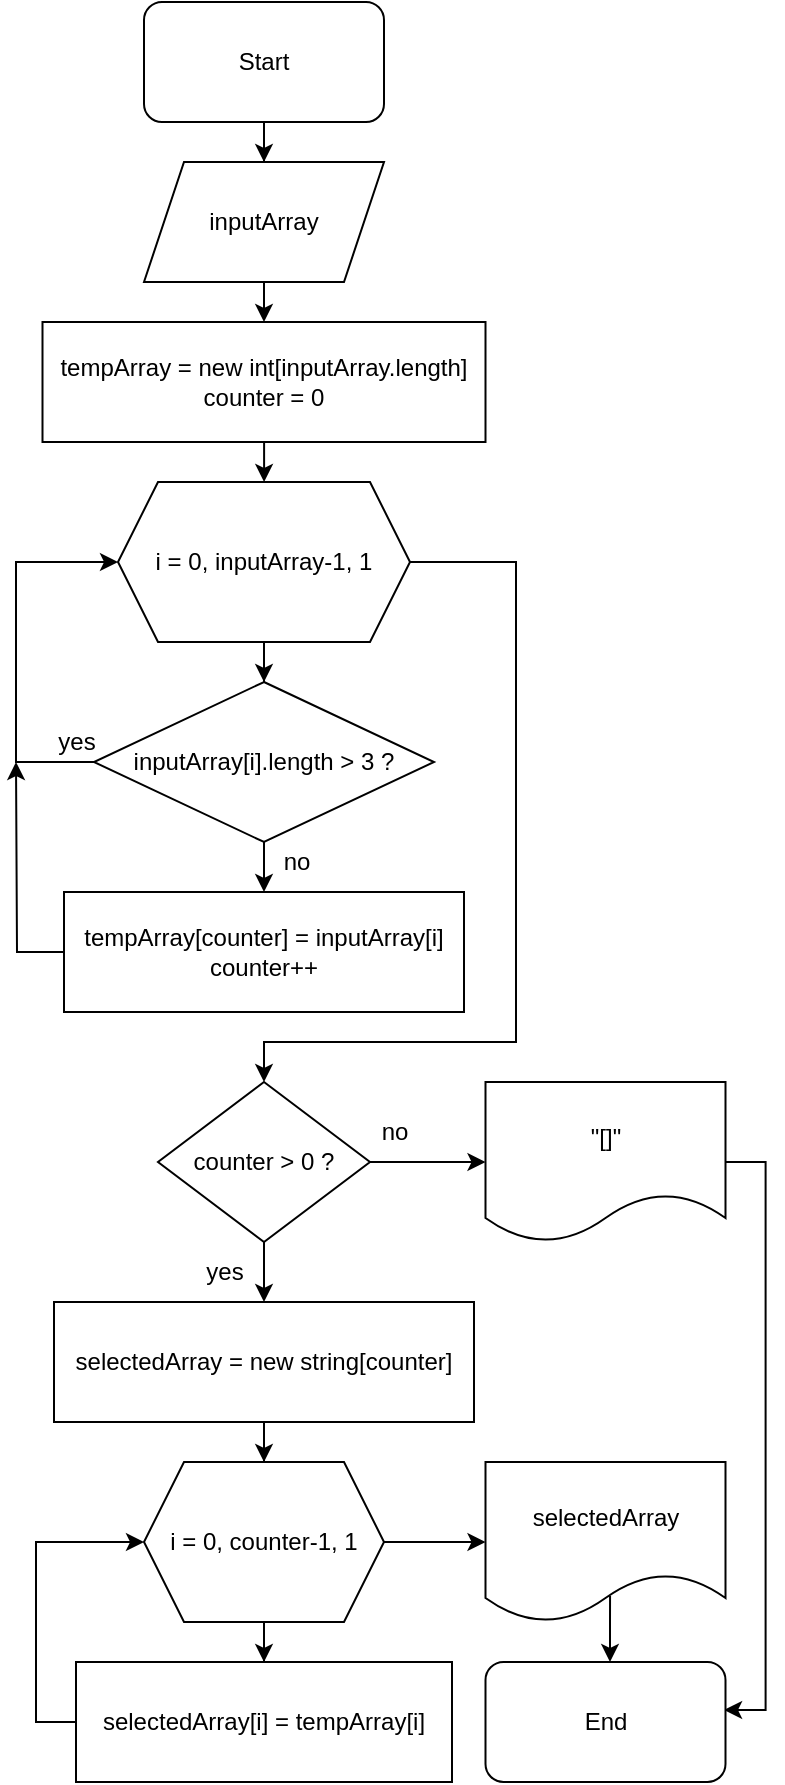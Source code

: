 <mxfile version="20.6.2" type="device"><diagram id="x8MKZ7QlzTcojn-eiRVk" name="Страница 1"><mxGraphModel dx="852" dy="514" grid="1" gridSize="10" guides="1" tooltips="1" connect="1" arrows="1" fold="1" page="1" pageScale="1" pageWidth="827" pageHeight="1169" math="0" shadow="0"><root><mxCell id="0"/><mxCell id="1" parent="0"/><mxCell id="6sWcLoKYaLgEkdYLtFdq-6" value="" style="edgeStyle=orthogonalEdgeStyle;rounded=0;orthogonalLoop=1;jettySize=auto;html=1;" edge="1" parent="1" source="6sWcLoKYaLgEkdYLtFdq-1" target="6sWcLoKYaLgEkdYLtFdq-5"><mxGeometry relative="1" as="geometry"/></mxCell><mxCell id="6sWcLoKYaLgEkdYLtFdq-1" value="Start" style="rounded=1;whiteSpace=wrap;html=1;" vertex="1" parent="1"><mxGeometry x="354" y="10" width="120" height="60" as="geometry"/></mxCell><mxCell id="6sWcLoKYaLgEkdYLtFdq-8" value="" style="edgeStyle=orthogonalEdgeStyle;rounded=0;orthogonalLoop=1;jettySize=auto;html=1;" edge="1" parent="1" source="6sWcLoKYaLgEkdYLtFdq-5" target="6sWcLoKYaLgEkdYLtFdq-7"><mxGeometry relative="1" as="geometry"/></mxCell><mxCell id="6sWcLoKYaLgEkdYLtFdq-5" value="inputArray" style="shape=parallelogram;perimeter=parallelogramPerimeter;whiteSpace=wrap;html=1;fixedSize=1;" vertex="1" parent="1"><mxGeometry x="354" y="90" width="120" height="60" as="geometry"/></mxCell><mxCell id="6sWcLoKYaLgEkdYLtFdq-10" value="" style="edgeStyle=orthogonalEdgeStyle;rounded=0;orthogonalLoop=1;jettySize=auto;html=1;" edge="1" parent="1" source="6sWcLoKYaLgEkdYLtFdq-7" target="6sWcLoKYaLgEkdYLtFdq-9"><mxGeometry relative="1" as="geometry"/></mxCell><mxCell id="6sWcLoKYaLgEkdYLtFdq-7" value="tempArray = new int[inputArray.length]&lt;br&gt;counter = 0" style="rounded=0;whiteSpace=wrap;html=1;" vertex="1" parent="1"><mxGeometry x="303.25" y="170" width="221.5" height="60" as="geometry"/></mxCell><mxCell id="6sWcLoKYaLgEkdYLtFdq-12" value="" style="edgeStyle=orthogonalEdgeStyle;rounded=0;orthogonalLoop=1;jettySize=auto;html=1;" edge="1" parent="1" source="6sWcLoKYaLgEkdYLtFdq-9" target="6sWcLoKYaLgEkdYLtFdq-11"><mxGeometry relative="1" as="geometry"/></mxCell><mxCell id="6sWcLoKYaLgEkdYLtFdq-24" style="edgeStyle=orthogonalEdgeStyle;rounded=0;orthogonalLoop=1;jettySize=auto;html=1;exitX=1;exitY=0.5;exitDx=0;exitDy=0;" edge="1" parent="1" source="6sWcLoKYaLgEkdYLtFdq-9" target="6sWcLoKYaLgEkdYLtFdq-23"><mxGeometry relative="1" as="geometry"><Array as="points"><mxPoint x="540" y="290"/><mxPoint x="540" y="530"/><mxPoint x="414" y="530"/></Array></mxGeometry></mxCell><mxCell id="6sWcLoKYaLgEkdYLtFdq-9" value="i = 0, inputArray-1, 1" style="shape=hexagon;perimeter=hexagonPerimeter2;whiteSpace=wrap;html=1;fixedSize=1;" vertex="1" parent="1"><mxGeometry x="341" y="250" width="146" height="80" as="geometry"/></mxCell><mxCell id="6sWcLoKYaLgEkdYLtFdq-13" style="edgeStyle=orthogonalEdgeStyle;rounded=0;orthogonalLoop=1;jettySize=auto;html=1;exitX=0;exitY=0.5;exitDx=0;exitDy=0;entryX=0;entryY=0.5;entryDx=0;entryDy=0;" edge="1" parent="1" source="6sWcLoKYaLgEkdYLtFdq-11" target="6sWcLoKYaLgEkdYLtFdq-9"><mxGeometry relative="1" as="geometry"><Array as="points"><mxPoint x="290" y="390"/><mxPoint x="290" y="290"/></Array></mxGeometry></mxCell><mxCell id="6sWcLoKYaLgEkdYLtFdq-16" value="" style="edgeStyle=orthogonalEdgeStyle;rounded=0;orthogonalLoop=1;jettySize=auto;html=1;" edge="1" parent="1" source="6sWcLoKYaLgEkdYLtFdq-11" target="6sWcLoKYaLgEkdYLtFdq-15"><mxGeometry relative="1" as="geometry"/></mxCell><mxCell id="6sWcLoKYaLgEkdYLtFdq-11" value="inputArray[i].length &amp;gt; 3 ?" style="rhombus;whiteSpace=wrap;html=1;" vertex="1" parent="1"><mxGeometry x="329" y="350" width="170" height="80" as="geometry"/></mxCell><mxCell id="6sWcLoKYaLgEkdYLtFdq-14" value="yes" style="text;html=1;align=center;verticalAlign=middle;resizable=0;points=[];autosize=1;strokeColor=none;fillColor=none;" vertex="1" parent="1"><mxGeometry x="300" y="365" width="40" height="30" as="geometry"/></mxCell><mxCell id="6sWcLoKYaLgEkdYLtFdq-20" style="edgeStyle=orthogonalEdgeStyle;rounded=0;orthogonalLoop=1;jettySize=auto;html=1;exitX=0;exitY=0.5;exitDx=0;exitDy=0;" edge="1" parent="1" source="6sWcLoKYaLgEkdYLtFdq-15"><mxGeometry relative="1" as="geometry"><mxPoint x="290" y="390" as="targetPoint"/></mxGeometry></mxCell><mxCell id="6sWcLoKYaLgEkdYLtFdq-15" value="tempArray[counter] = inputArray[i]&lt;br&gt;counter++" style="rounded=0;whiteSpace=wrap;html=1;" vertex="1" parent="1"><mxGeometry x="314" y="455" width="200" height="60" as="geometry"/></mxCell><mxCell id="6sWcLoKYaLgEkdYLtFdq-17" value="no" style="text;html=1;align=center;verticalAlign=middle;resizable=0;points=[];autosize=1;strokeColor=none;fillColor=none;" vertex="1" parent="1"><mxGeometry x="410" y="425" width="40" height="30" as="geometry"/></mxCell><mxCell id="6sWcLoKYaLgEkdYLtFdq-36" value="" style="edgeStyle=orthogonalEdgeStyle;rounded=0;orthogonalLoop=1;jettySize=auto;html=1;" edge="1" parent="1" source="6sWcLoKYaLgEkdYLtFdq-23" target="6sWcLoKYaLgEkdYLtFdq-34"><mxGeometry relative="1" as="geometry"/></mxCell><mxCell id="6sWcLoKYaLgEkdYLtFdq-39" value="" style="edgeStyle=orthogonalEdgeStyle;rounded=0;orthogonalLoop=1;jettySize=auto;html=1;" edge="1" parent="1" source="6sWcLoKYaLgEkdYLtFdq-23" target="6sWcLoKYaLgEkdYLtFdq-38"><mxGeometry relative="1" as="geometry"/></mxCell><mxCell id="6sWcLoKYaLgEkdYLtFdq-23" value="counter &amp;gt; 0 ?" style="rhombus;whiteSpace=wrap;html=1;" vertex="1" parent="1"><mxGeometry x="361" y="550" width="106" height="80" as="geometry"/></mxCell><mxCell id="6sWcLoKYaLgEkdYLtFdq-42" value="" style="edgeStyle=orthogonalEdgeStyle;rounded=0;orthogonalLoop=1;jettySize=auto;html=1;" edge="1" parent="1" source="6sWcLoKYaLgEkdYLtFdq-34" target="6sWcLoKYaLgEkdYLtFdq-41"><mxGeometry relative="1" as="geometry"/></mxCell><mxCell id="6sWcLoKYaLgEkdYLtFdq-34" value="selectedArray = new string[counter]" style="rounded=0;whiteSpace=wrap;html=1;" vertex="1" parent="1"><mxGeometry x="309" y="660" width="210" height="60" as="geometry"/></mxCell><mxCell id="6sWcLoKYaLgEkdYLtFdq-37" value="yes" style="text;html=1;align=center;verticalAlign=middle;resizable=0;points=[];autosize=1;strokeColor=none;fillColor=none;" vertex="1" parent="1"><mxGeometry x="374" y="630" width="40" height="30" as="geometry"/></mxCell><mxCell id="6sWcLoKYaLgEkdYLtFdq-50" style="edgeStyle=orthogonalEdgeStyle;rounded=0;orthogonalLoop=1;jettySize=auto;html=1;exitX=1;exitY=0.5;exitDx=0;exitDy=0;entryX=0.994;entryY=0.4;entryDx=0;entryDy=0;entryPerimeter=0;" edge="1" parent="1" source="6sWcLoKYaLgEkdYLtFdq-38" target="6sWcLoKYaLgEkdYLtFdq-48"><mxGeometry relative="1" as="geometry"/></mxCell><mxCell id="6sWcLoKYaLgEkdYLtFdq-38" value="&quot;[]&quot;" style="shape=document;whiteSpace=wrap;html=1;boundedLbl=1;" vertex="1" parent="1"><mxGeometry x="524.75" y="550" width="120" height="80" as="geometry"/></mxCell><mxCell id="6sWcLoKYaLgEkdYLtFdq-40" value="no" style="text;html=1;align=center;verticalAlign=middle;resizable=0;points=[];autosize=1;strokeColor=none;fillColor=none;" vertex="1" parent="1"><mxGeometry x="459" y="560" width="40" height="30" as="geometry"/></mxCell><mxCell id="6sWcLoKYaLgEkdYLtFdq-44" value="" style="edgeStyle=orthogonalEdgeStyle;rounded=0;orthogonalLoop=1;jettySize=auto;html=1;" edge="1" parent="1" source="6sWcLoKYaLgEkdYLtFdq-41" target="6sWcLoKYaLgEkdYLtFdq-43"><mxGeometry relative="1" as="geometry"/></mxCell><mxCell id="6sWcLoKYaLgEkdYLtFdq-47" value="" style="edgeStyle=orthogonalEdgeStyle;rounded=0;orthogonalLoop=1;jettySize=auto;html=1;" edge="1" parent="1" source="6sWcLoKYaLgEkdYLtFdq-41" target="6sWcLoKYaLgEkdYLtFdq-46"><mxGeometry relative="1" as="geometry"/></mxCell><mxCell id="6sWcLoKYaLgEkdYLtFdq-41" value="i = 0, counter-1, 1" style="shape=hexagon;perimeter=hexagonPerimeter2;whiteSpace=wrap;html=1;fixedSize=1;" vertex="1" parent="1"><mxGeometry x="354" y="740" width="120" height="80" as="geometry"/></mxCell><mxCell id="6sWcLoKYaLgEkdYLtFdq-45" style="edgeStyle=orthogonalEdgeStyle;rounded=0;orthogonalLoop=1;jettySize=auto;html=1;exitX=0;exitY=0.5;exitDx=0;exitDy=0;entryX=0;entryY=0.5;entryDx=0;entryDy=0;" edge="1" parent="1" source="6sWcLoKYaLgEkdYLtFdq-43" target="6sWcLoKYaLgEkdYLtFdq-41"><mxGeometry relative="1" as="geometry"/></mxCell><mxCell id="6sWcLoKYaLgEkdYLtFdq-43" value="selectedArray[i] = tempArray[i]" style="rounded=0;whiteSpace=wrap;html=1;" vertex="1" parent="1"><mxGeometry x="320" y="840" width="188" height="60" as="geometry"/></mxCell><mxCell id="6sWcLoKYaLgEkdYLtFdq-49" value="" style="edgeStyle=orthogonalEdgeStyle;rounded=0;orthogonalLoop=1;jettySize=auto;html=1;exitX=0.519;exitY=0.838;exitDx=0;exitDy=0;exitPerimeter=0;" edge="1" parent="1" source="6sWcLoKYaLgEkdYLtFdq-46" target="6sWcLoKYaLgEkdYLtFdq-48"><mxGeometry relative="1" as="geometry"><Array as="points"><mxPoint x="587" y="820"/><mxPoint x="587" y="820"/></Array></mxGeometry></mxCell><mxCell id="6sWcLoKYaLgEkdYLtFdq-46" value="selectedArray" style="shape=document;whiteSpace=wrap;html=1;boundedLbl=1;" vertex="1" parent="1"><mxGeometry x="524.75" y="740" width="120" height="80" as="geometry"/></mxCell><mxCell id="6sWcLoKYaLgEkdYLtFdq-48" value="End" style="rounded=1;whiteSpace=wrap;html=1;" vertex="1" parent="1"><mxGeometry x="524.75" y="840" width="120" height="60" as="geometry"/></mxCell></root></mxGraphModel></diagram></mxfile>